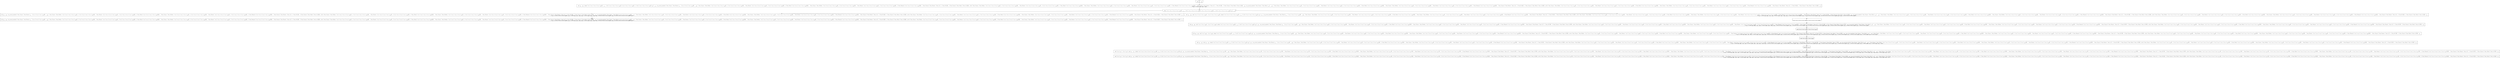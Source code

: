 digraph {
    graph [rankdir=TB
          ,bgcolor=transparent];
    node [shape=box
         ,fillcolor=white
         ,style=filled];
    0 [label=<O <BR/> neq(v<SUB>185</SUB>, v<SUB>185</SUB>)>];
    1 [label=<C <BR/> neq(v<SUB>200</SUB>, v<SUB>200</SUB>), mkng(C Var [C Succ [C Succ [C Succ [v<SUB>200</SUB>]]]], v<SUB>112</SUB>, C Sub [C Succ [C Succ [C Succ [v<SUB>200</SUB>]]] C Succ [C Succ [C Succ [v<SUB>200</SUB>]]]] : [C Sub [C Succ [C Succ [C Succ [v<SUB>200</SUB>]]] v<SUB>81</SUB>]], v<SUB>114</SUB>), non_ground_member(C Term [Clause C Term [Parent v<SUB>81</SUB> : [C Succ [C Succ [C Succ [v<SUB>200</SUB>]]]]] : v<SUB>128</SUB>], C Term [Clause C Term [Father C Var [C Succ [C Succ [C Succ [v<SUB>200</SUB>]]]] : [C Var [C Succ [C Succ [C Succ [v<SUB>200</SUB>]]]]]] : C Term [Parent C Var [C Succ [C Succ [C Succ [v<SUB>200</SUB>]]]] : [C Var [C Succ [C Succ [C Succ [v<SUB>200</SUB>]]]]]] : [C Term [Male [C Var [C Succ [C Succ [C Succ [v<SUB>200</SUB>]]]]]]]] : C Term [Clause C Term [Mother C Var [C Succ [C Succ [C Succ [v<SUB>200</SUB>]]]] : [C Var [C Succ [C Succ [C Succ [v<SUB>200</SUB>]]]]]] : C Term [Parent C Var [C Succ [C Succ [C Succ [v<SUB>200</SUB>]]]] : [C Var [C Succ [C Succ [C Succ [v<SUB>200</SUB>]]]]]] : [C Term [Female [C Var [C Succ [C Succ [C Succ [v<SUB>200</SUB>]]]]]]]] : C Term [Clause [C Term [Parent C Term [A []] : [C Term [B []]]]]] : [C Term [Clause [C Term [Male [C Term [A []]]]]]]), solve(C Term [Clause C Term [Father C Var [C Succ [C Succ [C Succ [v<SUB>200</SUB>]]]] : [C Var [C Succ [C Succ [C Succ [v<SUB>200</SUB>]]]]]] : C Term [Parent C Var [C Succ [C Succ [C Succ [v<SUB>200</SUB>]]]] : [C Var [C Succ [C Succ [C Succ [v<SUB>200</SUB>]]]]]] : [C Term [Male [C Var [C Succ [C Succ [C Succ [v<SUB>200</SUB>]]]]]]]] : C Term [Clause C Term [Mother C Var [C Succ [C Succ [C Succ [v<SUB>200</SUB>]]]] : [C Var [C Succ [C Succ [C Succ [v<SUB>200</SUB>]]]]]] : C Term [Parent C Var [C Succ [C Succ [C Succ [v<SUB>200</SUB>]]]] : [C Var [C Succ [C Succ [C Succ [v<SUB>200</SUB>]]]]]] : [C Term [Female [C Var [C Succ [C Succ [C Succ [v<SUB>200</SUB>]]]]]]]] : C Term [Clause [C Term [Parent C Term [A []] : [C Term [B []]]]]] : [C Term [Clause [C Term [Male [C Term [A []]]]]]], v<SUB>128</SUB>), non_ground_member(C Term [Clause C Term [Male [v<SUB>112</SUB>]] : v<SUB>133</SUB>], C Term [Clause C Term [Father C Var [C Succ [C Succ [C Succ [v<SUB>200</SUB>]]]] : [C Var [C Succ [C Succ [C Succ [v<SUB>200</SUB>]]]]]] : C Term [Parent C Var [C Succ [C Succ [C Succ [v<SUB>200</SUB>]]]] : [C Var [C Succ [C Succ [C Succ [v<SUB>200</SUB>]]]]]] : [C Term [Male [C Var [C Succ [C Succ [C Succ [v<SUB>200</SUB>]]]]]]]] : C Term [Clause C Term [Mother C Var [C Succ [C Succ [C Succ [v<SUB>200</SUB>]]]] : [C Var [C Succ [C Succ [C Succ [v<SUB>200</SUB>]]]]]] : C Term [Parent C Var [C Succ [C Succ [C Succ [v<SUB>200</SUB>]]]] : [C Var [C Succ [C Succ [C Succ [v<SUB>200</SUB>]]]]]] : [C Term [Female [C Var [C Succ [C Succ [C Succ [v<SUB>200</SUB>]]]]]]]] : C Term [Clause [C Term [Parent C Term [A []] : [C Term [B []]]]]] : [C Term [Clause [C Term [Male [C Term [A []]]]]]]), solve(C Term [Clause C Term [Father C Var [C Succ [C Succ [C Succ [v<SUB>200</SUB>]]]] : [C Var [C Succ [C Succ [C Succ [v<SUB>200</SUB>]]]]]] : C Term [Parent C Var [C Succ [C Succ [C Succ [v<SUB>200</SUB>]]]] : [C Var [C Succ [C Succ [C Succ [v<SUB>200</SUB>]]]]]] : [C Term [Male [C Var [C Succ [C Succ [C Succ [v<SUB>200</SUB>]]]]]]]] : C Term [Clause C Term [Mother C Var [C Succ [C Succ [C Succ [v<SUB>200</SUB>]]]] : [C Var [C Succ [C Succ [C Succ [v<SUB>200</SUB>]]]]]] : C Term [Parent C Var [C Succ [C Succ [C Succ [v<SUB>200</SUB>]]]] : [C Var [C Succ [C Succ [C Succ [v<SUB>200</SUB>]]]]]] : [C Term [Female [C Var [C Succ [C Succ [C Succ [v<SUB>200</SUB>]]]]]]]] : C Term [Clause [C Term [Parent C Term [A []] : [C Term [B []]]]]] : [C Term [Clause [C Term [Male [C Term [A []]]]]]], v<SUB>133</SUB>) <BR/>  [ v<SUB>185</SUB> &rarr; C Succ [v<SUB>199</SUB>], v<SUB>199</SUB> &rarr; v<SUB>200</SUB> ] >];
    2 [label=<O <BR/> mkng(C Var [C Succ [C Succ [C Succ [v<SUB>200</SUB>]]]], v<SUB>112</SUB>, C Sub [C Succ [C Succ [C Succ [v<SUB>200</SUB>]]] C Succ [C Succ [C Succ [v<SUB>200</SUB>]]]] : [C Sub [C Succ [C Succ [C Succ [v<SUB>200</SUB>]]] v<SUB>81</SUB>]], v<SUB>114</SUB>)>];
    3 [label=<C <BR/> neq(v<SUB>200</SUB>, v<SUB>200</SUB>), non_ground_member(C Term [Clause C Term [Parent v<SUB>81</SUB> : [C Succ [C Succ [C Succ [v<SUB>200</SUB>]]]]] : v<SUB>128</SUB>], C Term [Clause C Term [Father C Var [C Succ [C Succ [C Succ [v<SUB>200</SUB>]]]] : [C Var [C Succ [C Succ [C Succ [v<SUB>200</SUB>]]]]]] : C Term [Parent C Var [C Succ [C Succ [C Succ [v<SUB>200</SUB>]]]] : [C Var [C Succ [C Succ [C Succ [v<SUB>200</SUB>]]]]]] : [C Term [Male [C Var [C Succ [C Succ [C Succ [v<SUB>200</SUB>]]]]]]]] : C Term [Clause C Term [Mother C Var [C Succ [C Succ [C Succ [v<SUB>200</SUB>]]]] : [C Var [C Succ [C Succ [C Succ [v<SUB>200</SUB>]]]]]] : C Term [Parent C Var [C Succ [C Succ [C Succ [v<SUB>200</SUB>]]]] : [C Var [C Succ [C Succ [C Succ [v<SUB>200</SUB>]]]]]] : [C Term [Female [C Var [C Succ [C Succ [C Succ [v<SUB>200</SUB>]]]]]]]] : C Term [Clause [C Term [Parent C Term [A []] : [C Term [B []]]]]] : [C Term [Clause [C Term [Male [C Term [A []]]]]]]), solve(C Term [Clause C Term [Father C Var [C Succ [C Succ [C Succ [v<SUB>200</SUB>]]]] : [C Var [C Succ [C Succ [C Succ [v<SUB>200</SUB>]]]]]] : C Term [Parent C Var [C Succ [C Succ [C Succ [v<SUB>200</SUB>]]]] : [C Var [C Succ [C Succ [C Succ [v<SUB>200</SUB>]]]]]] : [C Term [Male [C Var [C Succ [C Succ [C Succ [v<SUB>200</SUB>]]]]]]]] : C Term [Clause C Term [Mother C Var [C Succ [C Succ [C Succ [v<SUB>200</SUB>]]]] : [C Var [C Succ [C Succ [C Succ [v<SUB>200</SUB>]]]]]] : C Term [Parent C Var [C Succ [C Succ [C Succ [v<SUB>200</SUB>]]]] : [C Var [C Succ [C Succ [C Succ [v<SUB>200</SUB>]]]]]] : [C Term [Female [C Var [C Succ [C Succ [C Succ [v<SUB>200</SUB>]]]]]]]] : C Term [Clause [C Term [Parent C Term [A []] : [C Term [B []]]]]] : [C Term [Clause [C Term [Male [C Term [A []]]]]]], v<SUB>128</SUB>), non_ground_member(C Term [Clause C Term [Male [C Succ [C Succ [C Succ [v<SUB>200</SUB>]]]]] : v<SUB>133</SUB>], C Term [Clause C Term [Father C Var [C Succ [C Succ [C Succ [v<SUB>200</SUB>]]]] : [C Var [C Succ [C Succ [C Succ [v<SUB>200</SUB>]]]]]] : C Term [Parent C Var [C Succ [C Succ [C Succ [v<SUB>200</SUB>]]]] : [C Var [C Succ [C Succ [C Succ [v<SUB>200</SUB>]]]]]] : [C Term [Male [C Var [C Succ [C Succ [C Succ [v<SUB>200</SUB>]]]]]]]] : C Term [Clause C Term [Mother C Var [C Succ [C Succ [C Succ [v<SUB>200</SUB>]]]] : [C Var [C Succ [C Succ [C Succ [v<SUB>200</SUB>]]]]]] : C Term [Parent C Var [C Succ [C Succ [C Succ [v<SUB>200</SUB>]]]] : [C Var [C Succ [C Succ [C Succ [v<SUB>200</SUB>]]]]]] : [C Term [Female [C Var [C Succ [C Succ [C Succ [v<SUB>200</SUB>]]]]]]]] : C Term [Clause [C Term [Parent C Term [A []] : [C Term [B []]]]]] : [C Term [Clause [C Term [Male [C Term [A []]]]]]]), solve(C Term [Clause C Term [Father C Var [C Succ [C Succ [C Succ [v<SUB>200</SUB>]]]] : [C Var [C Succ [C Succ [C Succ [v<SUB>200</SUB>]]]]]] : C Term [Parent C Var [C Succ [C Succ [C Succ [v<SUB>200</SUB>]]]] : [C Var [C Succ [C Succ [C Succ [v<SUB>200</SUB>]]]]]] : [C Term [Male [C Var [C Succ [C Succ [C Succ [v<SUB>200</SUB>]]]]]]]] : C Term [Clause C Term [Mother C Var [C Succ [C Succ [C Succ [v<SUB>200</SUB>]]]] : [C Var [C Succ [C Succ [C Succ [v<SUB>200</SUB>]]]]]] : C Term [Parent C Var [C Succ [C Succ [C Succ [v<SUB>200</SUB>]]]] : [C Var [C Succ [C Succ [C Succ [v<SUB>200</SUB>]]]]]] : [C Term [Female [C Var [C Succ [C Succ [C Succ [v<SUB>200</SUB>]]]]]]]] : C Term [Clause [C Term [Parent C Term [A []] : [C Term [B []]]]]] : [C Term [Clause [C Term [Male [C Term [A []]]]]]], v<SUB>133</SUB>) <BR/>  [ v<SUB>112</SUB> &rarr; C Succ [C Succ [C Succ [v<SUB>200</SUB>]]], v<SUB>114</SUB> &rarr; C Sub [v<SUB>202</SUB> v<SUB>112</SUB>] : v<SUB>203</SUB>, v<SUB>185</SUB> &rarr; C Succ [v<SUB>199</SUB>], v<SUB>199</SUB> &rarr; v<SUB>200</SUB>, v<SUB>202</SUB> &rarr; C Succ [C Succ [C Succ [v<SUB>200</SUB>]]], v<SUB>203</SUB> &rarr; [C Sub [C Succ [C Succ [C Succ [v<SUB>200</SUB>]]] v<SUB>81</SUB>]] ] >];
    4 [label=<C <BR/> neq(v<SUB>200</SUB>, v<SUB>200</SUB>), neq(C Succ [C Succ [C Succ [v<SUB>200</SUB>]]], C Succ [C Succ [C Succ [v<SUB>200</SUB>]]]), mkng(C Var [C Succ [C Succ [C Succ [v<SUB>200</SUB>]]]], v<SUB>112</SUB>, [C Sub [C Succ [C Succ [C Succ [v<SUB>200</SUB>]]] v<SUB>81</SUB>]], v<SUB>207</SUB>), non_ground_member(C Term [Clause C Term [Parent v<SUB>81</SUB> : [C Succ [C Succ [C Succ [v<SUB>200</SUB>]]]]] : v<SUB>128</SUB>], C Term [Clause C Term [Father C Var [C Succ [C Succ [C Succ [v<SUB>200</SUB>]]]] : [C Var [C Succ [C Succ [C Succ [v<SUB>200</SUB>]]]]]] : C Term [Parent C Var [C Succ [C Succ [C Succ [v<SUB>200</SUB>]]]] : [C Var [C Succ [C Succ [C Succ [v<SUB>200</SUB>]]]]]] : [C Term [Male [C Var [C Succ [C Succ [C Succ [v<SUB>200</SUB>]]]]]]]] : C Term [Clause C Term [Mother C Var [C Succ [C Succ [C Succ [v<SUB>200</SUB>]]]] : [C Var [C Succ [C Succ [C Succ [v<SUB>200</SUB>]]]]]] : C Term [Parent C Var [C Succ [C Succ [C Succ [v<SUB>200</SUB>]]]] : [C Var [C Succ [C Succ [C Succ [v<SUB>200</SUB>]]]]]] : [C Term [Female [C Var [C Succ [C Succ [C Succ [v<SUB>200</SUB>]]]]]]]] : C Term [Clause [C Term [Parent C Term [A []] : [C Term [B []]]]]] : [C Term [Clause [C Term [Male [C Term [A []]]]]]]), solve(C Term [Clause C Term [Father C Var [C Succ [C Succ [C Succ [v<SUB>200</SUB>]]]] : [C Var [C Succ [C Succ [C Succ [v<SUB>200</SUB>]]]]]] : C Term [Parent C Var [C Succ [C Succ [C Succ [v<SUB>200</SUB>]]]] : [C Var [C Succ [C Succ [C Succ [v<SUB>200</SUB>]]]]]] : [C Term [Male [C Var [C Succ [C Succ [C Succ [v<SUB>200</SUB>]]]]]]]] : C Term [Clause C Term [Mother C Var [C Succ [C Succ [C Succ [v<SUB>200</SUB>]]]] : [C Var [C Succ [C Succ [C Succ [v<SUB>200</SUB>]]]]]] : C Term [Parent C Var [C Succ [C Succ [C Succ [v<SUB>200</SUB>]]]] : [C Var [C Succ [C Succ [C Succ [v<SUB>200</SUB>]]]]]] : [C Term [Female [C Var [C Succ [C Succ [C Succ [v<SUB>200</SUB>]]]]]]]] : C Term [Clause [C Term [Parent C Term [A []] : [C Term [B []]]]]] : [C Term [Clause [C Term [Male [C Term [A []]]]]]], v<SUB>128</SUB>), non_ground_member(C Term [Clause C Term [Male [v<SUB>112</SUB>]] : v<SUB>133</SUB>], C Term [Clause C Term [Father C Var [C Succ [C Succ [C Succ [v<SUB>200</SUB>]]]] : [C Var [C Succ [C Succ [C Succ [v<SUB>200</SUB>]]]]]] : C Term [Parent C Var [C Succ [C Succ [C Succ [v<SUB>200</SUB>]]]] : [C Var [C Succ [C Succ [C Succ [v<SUB>200</SUB>]]]]]] : [C Term [Male [C Var [C Succ [C Succ [C Succ [v<SUB>200</SUB>]]]]]]]] : C Term [Clause C Term [Mother C Var [C Succ [C Succ [C Succ [v<SUB>200</SUB>]]]] : [C Var [C Succ [C Succ [C Succ [v<SUB>200</SUB>]]]]]] : C Term [Parent C Var [C Succ [C Succ [C Succ [v<SUB>200</SUB>]]]] : [C Var [C Succ [C Succ [C Succ [v<SUB>200</SUB>]]]]]] : [C Term [Female [C Var [C Succ [C Succ [C Succ [v<SUB>200</SUB>]]]]]]]] : C Term [Clause [C Term [Parent C Term [A []] : [C Term [B []]]]]] : [C Term [Clause [C Term [Male [C Term [A []]]]]]]), solve(C Term [Clause C Term [Father C Var [C Succ [C Succ [C Succ [v<SUB>200</SUB>]]]] : [C Var [C Succ [C Succ [C Succ [v<SUB>200</SUB>]]]]]] : C Term [Parent C Var [C Succ [C Succ [C Succ [v<SUB>200</SUB>]]]] : [C Var [C Succ [C Succ [C Succ [v<SUB>200</SUB>]]]]]] : [C Term [Male [C Var [C Succ [C Succ [C Succ [v<SUB>200</SUB>]]]]]]]] : C Term [Clause C Term [Mother C Var [C Succ [C Succ [C Succ [v<SUB>200</SUB>]]]] : [C Var [C Succ [C Succ [C Succ [v<SUB>200</SUB>]]]]]] : C Term [Parent C Var [C Succ [C Succ [C Succ [v<SUB>200</SUB>]]]] : [C Var [C Succ [C Succ [C Succ [v<SUB>200</SUB>]]]]]] : [C Term [Female [C Var [C Succ [C Succ [C Succ [v<SUB>200</SUB>]]]]]]]] : C Term [Clause [C Term [Parent C Term [A []] : [C Term [B []]]]]] : [C Term [Clause [C Term [Male [C Term [A []]]]]]], v<SUB>133</SUB>) <BR/>  [ v<SUB>114</SUB> &rarr; C Sub [v<SUB>205</SUB> v<SUB>208</SUB>] : v<SUB>207</SUB>, v<SUB>185</SUB> &rarr; C Succ [v<SUB>199</SUB>], v<SUB>199</SUB> &rarr; v<SUB>200</SUB>, v<SUB>204</SUB> &rarr; C Succ [C Succ [C Succ [v<SUB>200</SUB>]]], v<SUB>205</SUB> &rarr; C Succ [C Succ [C Succ [v<SUB>200</SUB>]]], v<SUB>206</SUB> &rarr; [C Sub [C Succ [C Succ [C Succ [v<SUB>200</SUB>]]] v<SUB>81</SUB>]], v<SUB>208</SUB> &rarr; C Succ [C Succ [C Succ [v<SUB>200</SUB>]]] ] >];
    5 [label=<Leaf <BR/> neq(v<SUB>200</SUB>, v<SUB>200</SUB>), non_ground_member(C Term [Clause C Term [Parent v<SUB>81</SUB> : [C Succ [C Succ [C Succ [v<SUB>200</SUB>]]]]] : v<SUB>128</SUB>], C Term [Clause C Term [Father C Var [C Succ [C Succ [C Succ [v<SUB>200</SUB>]]]] : [C Var [C Succ [C Succ [C Succ [v<SUB>200</SUB>]]]]]] : C Term [Parent C Var [C Succ [C Succ [C Succ [v<SUB>200</SUB>]]]] : [C Var [C Succ [C Succ [C Succ [v<SUB>200</SUB>]]]]]] : [C Term [Male [C Var [C Succ [C Succ [C Succ [v<SUB>200</SUB>]]]]]]]] : C Term [Clause C Term [Mother C Var [C Succ [C Succ [C Succ [v<SUB>200</SUB>]]]] : [C Var [C Succ [C Succ [C Succ [v<SUB>200</SUB>]]]]]] : C Term [Parent C Var [C Succ [C Succ [C Succ [v<SUB>200</SUB>]]]] : [C Var [C Succ [C Succ [C Succ [v<SUB>200</SUB>]]]]]] : [C Term [Female [C Var [C Succ [C Succ [C Succ [v<SUB>200</SUB>]]]]]]]] : C Term [Clause [C Term [Parent C Term [A []] : [C Term [B []]]]]] : [C Term [Clause [C Term [Male [C Term [A []]]]]]]), solve(C Term [Clause C Term [Father C Var [C Succ [C Succ [C Succ [v<SUB>200</SUB>]]]] : [C Var [C Succ [C Succ [C Succ [v<SUB>200</SUB>]]]]]] : C Term [Parent C Var [C Succ [C Succ [C Succ [v<SUB>200</SUB>]]]] : [C Var [C Succ [C Succ [C Succ [v<SUB>200</SUB>]]]]]] : [C Term [Male [C Var [C Succ [C Succ [C Succ [v<SUB>200</SUB>]]]]]]]] : C Term [Clause C Term [Mother C Var [C Succ [C Succ [C Succ [v<SUB>200</SUB>]]]] : [C Var [C Succ [C Succ [C Succ [v<SUB>200</SUB>]]]]]] : C Term [Parent C Var [C Succ [C Succ [C Succ [v<SUB>200</SUB>]]]] : [C Var [C Succ [C Succ [C Succ [v<SUB>200</SUB>]]]]]] : [C Term [Female [C Var [C Succ [C Succ [C Succ [v<SUB>200</SUB>]]]]]]]] : C Term [Clause [C Term [Parent C Term [A []] : [C Term [B []]]]]] : [C Term [Clause [C Term [Male [C Term [A []]]]]]], v<SUB>128</SUB>), non_ground_member(C Term [Clause C Term [Male [C Succ [C Succ [C Succ [v<SUB>200</SUB>]]]]] : v<SUB>133</SUB>], C Term [Clause C Term [Father C Var [C Succ [C Succ [C Succ [v<SUB>200</SUB>]]]] : [C Var [C Succ [C Succ [C Succ [v<SUB>200</SUB>]]]]]] : C Term [Parent C Var [C Succ [C Succ [C Succ [v<SUB>200</SUB>]]]] : [C Var [C Succ [C Succ [C Succ [v<SUB>200</SUB>]]]]]] : [C Term [Male [C Var [C Succ [C Succ [C Succ [v<SUB>200</SUB>]]]]]]]] : C Term [Clause C Term [Mother C Var [C Succ [C Succ [C Succ [v<SUB>200</SUB>]]]] : [C Var [C Succ [C Succ [C Succ [v<SUB>200</SUB>]]]]]] : C Term [Parent C Var [C Succ [C Succ [C Succ [v<SUB>200</SUB>]]]] : [C Var [C Succ [C Succ [C Succ [v<SUB>200</SUB>]]]]]] : [C Term [Female [C Var [C Succ [C Succ [C Succ [v<SUB>200</SUB>]]]]]]]] : C Term [Clause [C Term [Parent C Term [A []] : [C Term [B []]]]]] : [C Term [Clause [C Term [Male [C Term [A []]]]]]]), solve(C Term [Clause C Term [Father C Var [C Succ [C Succ [C Succ [v<SUB>200</SUB>]]]] : [C Var [C Succ [C Succ [C Succ [v<SUB>200</SUB>]]]]]] : C Term [Parent C Var [C Succ [C Succ [C Succ [v<SUB>200</SUB>]]]] : [C Var [C Succ [C Succ [C Succ [v<SUB>200</SUB>]]]]]] : [C Term [Male [C Var [C Succ [C Succ [C Succ [v<SUB>200</SUB>]]]]]]]] : C Term [Clause C Term [Mother C Var [C Succ [C Succ [C Succ [v<SUB>200</SUB>]]]] : [C Var [C Succ [C Succ [C Succ [v<SUB>200</SUB>]]]]]] : C Term [Parent C Var [C Succ [C Succ [C Succ [v<SUB>200</SUB>]]]] : [C Var [C Succ [C Succ [C Succ [v<SUB>200</SUB>]]]]]] : [C Term [Female [C Var [C Succ [C Succ [C Succ [v<SUB>200</SUB>]]]]]]]] : C Term [Clause [C Term [Parent C Term [A []] : [C Term [B []]]]]] : [C Term [Clause [C Term [Male [C Term [A []]]]]]], v<SUB>133</SUB>) <BR/>  [ v<SUB>112</SUB> &rarr; C Succ [C Succ [C Succ [v<SUB>200</SUB>]]], v<SUB>114</SUB> &rarr; C Sub [v<SUB>202</SUB> v<SUB>112</SUB>] : v<SUB>203</SUB>, v<SUB>185</SUB> &rarr; C Succ [v<SUB>199</SUB>], v<SUB>199</SUB> &rarr; v<SUB>200</SUB>, v<SUB>202</SUB> &rarr; C Succ [C Succ [C Succ [v<SUB>200</SUB>]]], v<SUB>203</SUB> &rarr; [C Sub [C Succ [C Succ [C Succ [v<SUB>200</SUB>]]] v<SUB>81</SUB>]] ] >];
    6 [label=<O <BR/> neq(C Succ [C Succ [C Succ [v<SUB>200</SUB>]]], C Succ [C Succ [C Succ [v<SUB>200</SUB>]]])>];
    7 [label=<C <BR/> neq(v<SUB>200</SUB>, v<SUB>200</SUB>), neq(C Succ [C Succ [v<SUB>200</SUB>]], C Succ [C Succ [v<SUB>200</SUB>]]), mkng(C Var [C Succ [C Succ [C Succ [v<SUB>200</SUB>]]]], v<SUB>112</SUB>, [C Sub [C Succ [C Succ [C Succ [v<SUB>200</SUB>]]] v<SUB>81</SUB>]], v<SUB>207</SUB>), non_ground_member(C Term [Clause C Term [Parent v<SUB>81</SUB> : [C Succ [C Succ [C Succ [v<SUB>200</SUB>]]]]] : v<SUB>128</SUB>], C Term [Clause C Term [Father C Var [C Succ [C Succ [C Succ [v<SUB>200</SUB>]]]] : [C Var [C Succ [C Succ [C Succ [v<SUB>200</SUB>]]]]]] : C Term [Parent C Var [C Succ [C Succ [C Succ [v<SUB>200</SUB>]]]] : [C Var [C Succ [C Succ [C Succ [v<SUB>200</SUB>]]]]]] : [C Term [Male [C Var [C Succ [C Succ [C Succ [v<SUB>200</SUB>]]]]]]]] : C Term [Clause C Term [Mother C Var [C Succ [C Succ [C Succ [v<SUB>200</SUB>]]]] : [C Var [C Succ [C Succ [C Succ [v<SUB>200</SUB>]]]]]] : C Term [Parent C Var [C Succ [C Succ [C Succ [v<SUB>200</SUB>]]]] : [C Var [C Succ [C Succ [C Succ [v<SUB>200</SUB>]]]]]] : [C Term [Female [C Var [C Succ [C Succ [C Succ [v<SUB>200</SUB>]]]]]]]] : C Term [Clause [C Term [Parent C Term [A []] : [C Term [B []]]]]] : [C Term [Clause [C Term [Male [C Term [A []]]]]]]), solve(C Term [Clause C Term [Father C Var [C Succ [C Succ [C Succ [v<SUB>200</SUB>]]]] : [C Var [C Succ [C Succ [C Succ [v<SUB>200</SUB>]]]]]] : C Term [Parent C Var [C Succ [C Succ [C Succ [v<SUB>200</SUB>]]]] : [C Var [C Succ [C Succ [C Succ [v<SUB>200</SUB>]]]]]] : [C Term [Male [C Var [C Succ [C Succ [C Succ [v<SUB>200</SUB>]]]]]]]] : C Term [Clause C Term [Mother C Var [C Succ [C Succ [C Succ [v<SUB>200</SUB>]]]] : [C Var [C Succ [C Succ [C Succ [v<SUB>200</SUB>]]]]]] : C Term [Parent C Var [C Succ [C Succ [C Succ [v<SUB>200</SUB>]]]] : [C Var [C Succ [C Succ [C Succ [v<SUB>200</SUB>]]]]]] : [C Term [Female [C Var [C Succ [C Succ [C Succ [v<SUB>200</SUB>]]]]]]]] : C Term [Clause [C Term [Parent C Term [A []] : [C Term [B []]]]]] : [C Term [Clause [C Term [Male [C Term [A []]]]]]], v<SUB>128</SUB>), non_ground_member(C Term [Clause C Term [Male [v<SUB>112</SUB>]] : v<SUB>133</SUB>], C Term [Clause C Term [Father C Var [C Succ [C Succ [C Succ [v<SUB>200</SUB>]]]] : [C Var [C Succ [C Succ [C Succ [v<SUB>200</SUB>]]]]]] : C Term [Parent C Var [C Succ [C Succ [C Succ [v<SUB>200</SUB>]]]] : [C Var [C Succ [C Succ [C Succ [v<SUB>200</SUB>]]]]]] : [C Term [Male [C Var [C Succ [C Succ [C Succ [v<SUB>200</SUB>]]]]]]]] : C Term [Clause C Term [Mother C Var [C Succ [C Succ [C Succ [v<SUB>200</SUB>]]]] : [C Var [C Succ [C Succ [C Succ [v<SUB>200</SUB>]]]]]] : C Term [Parent C Var [C Succ [C Succ [C Succ [v<SUB>200</SUB>]]]] : [C Var [C Succ [C Succ [C Succ [v<SUB>200</SUB>]]]]]] : [C Term [Female [C Var [C Succ [C Succ [C Succ [v<SUB>200</SUB>]]]]]]]] : C Term [Clause [C Term [Parent C Term [A []] : [C Term [B []]]]]] : [C Term [Clause [C Term [Male [C Term [A []]]]]]]), solve(C Term [Clause C Term [Father C Var [C Succ [C Succ [C Succ [v<SUB>200</SUB>]]]] : [C Var [C Succ [C Succ [C Succ [v<SUB>200</SUB>]]]]]] : C Term [Parent C Var [C Succ [C Succ [C Succ [v<SUB>200</SUB>]]]] : [C Var [C Succ [C Succ [C Succ [v<SUB>200</SUB>]]]]]] : [C Term [Male [C Var [C Succ [C Succ [C Succ [v<SUB>200</SUB>]]]]]]]] : C Term [Clause C Term [Mother C Var [C Succ [C Succ [C Succ [v<SUB>200</SUB>]]]] : [C Var [C Succ [C Succ [C Succ [v<SUB>200</SUB>]]]]]] : C Term [Parent C Var [C Succ [C Succ [C Succ [v<SUB>200</SUB>]]]] : [C Var [C Succ [C Succ [C Succ [v<SUB>200</SUB>]]]]]] : [C Term [Female [C Var [C Succ [C Succ [C Succ [v<SUB>200</SUB>]]]]]]]] : C Term [Clause [C Term [Parent C Term [A []] : [C Term [B []]]]]] : [C Term [Clause [C Term [Male [C Term [A []]]]]]], v<SUB>133</SUB>) <BR/>  [ v<SUB>114</SUB> &rarr; C Sub [v<SUB>205</SUB> v<SUB>208</SUB>] : v<SUB>207</SUB>, v<SUB>185</SUB> &rarr; C Succ [v<SUB>199</SUB>], v<SUB>199</SUB> &rarr; v<SUB>200</SUB>, v<SUB>204</SUB> &rarr; C Succ [C Succ [C Succ [v<SUB>200</SUB>]]], v<SUB>205</SUB> &rarr; C Succ [C Succ [C Succ [v<SUB>200</SUB>]]], v<SUB>206</SUB> &rarr; [C Sub [C Succ [C Succ [C Succ [v<SUB>200</SUB>]]] v<SUB>81</SUB>]], v<SUB>208</SUB> &rarr; C Succ [C Succ [C Succ [v<SUB>200</SUB>]]], v<SUB>214</SUB> &rarr; C Succ [C Succ [v<SUB>200</SUB>]], v<SUB>215</SUB> &rarr; C Succ [C Succ [v<SUB>200</SUB>]] ] >];
    8 [label=<O <BR/> neq(C Succ [C Succ [v<SUB>200</SUB>]], C Succ [C Succ [v<SUB>200</SUB>]])>];
    9 [label=<C <BR/> neq(v<SUB>200</SUB>, v<SUB>200</SUB>), neq(C Succ [v<SUB>200</SUB>], C Succ [v<SUB>200</SUB>]), mkng(C Var [C Succ [C Succ [C Succ [v<SUB>200</SUB>]]]], v<SUB>112</SUB>, [C Sub [C Succ [C Succ [C Succ [v<SUB>200</SUB>]]] v<SUB>81</SUB>]], v<SUB>207</SUB>), non_ground_member(C Term [Clause C Term [Parent v<SUB>81</SUB> : [C Succ [C Succ [C Succ [v<SUB>200</SUB>]]]]] : v<SUB>128</SUB>], C Term [Clause C Term [Father C Var [C Succ [C Succ [C Succ [v<SUB>200</SUB>]]]] : [C Var [C Succ [C Succ [C Succ [v<SUB>200</SUB>]]]]]] : C Term [Parent C Var [C Succ [C Succ [C Succ [v<SUB>200</SUB>]]]] : [C Var [C Succ [C Succ [C Succ [v<SUB>200</SUB>]]]]]] : [C Term [Male [C Var [C Succ [C Succ [C Succ [v<SUB>200</SUB>]]]]]]]] : C Term [Clause C Term [Mother C Var [C Succ [C Succ [C Succ [v<SUB>200</SUB>]]]] : [C Var [C Succ [C Succ [C Succ [v<SUB>200</SUB>]]]]]] : C Term [Parent C Var [C Succ [C Succ [C Succ [v<SUB>200</SUB>]]]] : [C Var [C Succ [C Succ [C Succ [v<SUB>200</SUB>]]]]]] : [C Term [Female [C Var [C Succ [C Succ [C Succ [v<SUB>200</SUB>]]]]]]]] : C Term [Clause [C Term [Parent C Term [A []] : [C Term [B []]]]]] : [C Term [Clause [C Term [Male [C Term [A []]]]]]]), solve(C Term [Clause C Term [Father C Var [C Succ [C Succ [C Succ [v<SUB>200</SUB>]]]] : [C Var [C Succ [C Succ [C Succ [v<SUB>200</SUB>]]]]]] : C Term [Parent C Var [C Succ [C Succ [C Succ [v<SUB>200</SUB>]]]] : [C Var [C Succ [C Succ [C Succ [v<SUB>200</SUB>]]]]]] : [C Term [Male [C Var [C Succ [C Succ [C Succ [v<SUB>200</SUB>]]]]]]]] : C Term [Clause C Term [Mother C Var [C Succ [C Succ [C Succ [v<SUB>200</SUB>]]]] : [C Var [C Succ [C Succ [C Succ [v<SUB>200</SUB>]]]]]] : C Term [Parent C Var [C Succ [C Succ [C Succ [v<SUB>200</SUB>]]]] : [C Var [C Succ [C Succ [C Succ [v<SUB>200</SUB>]]]]]] : [C Term [Female [C Var [C Succ [C Succ [C Succ [v<SUB>200</SUB>]]]]]]]] : C Term [Clause [C Term [Parent C Term [A []] : [C Term [B []]]]]] : [C Term [Clause [C Term [Male [C Term [A []]]]]]], v<SUB>128</SUB>), non_ground_member(C Term [Clause C Term [Male [v<SUB>112</SUB>]] : v<SUB>133</SUB>], C Term [Clause C Term [Father C Var [C Succ [C Succ [C Succ [v<SUB>200</SUB>]]]] : [C Var [C Succ [C Succ [C Succ [v<SUB>200</SUB>]]]]]] : C Term [Parent C Var [C Succ [C Succ [C Succ [v<SUB>200</SUB>]]]] : [C Var [C Succ [C Succ [C Succ [v<SUB>200</SUB>]]]]]] : [C Term [Male [C Var [C Succ [C Succ [C Succ [v<SUB>200</SUB>]]]]]]]] : C Term [Clause C Term [Mother C Var [C Succ [C Succ [C Succ [v<SUB>200</SUB>]]]] : [C Var [C Succ [C Succ [C Succ [v<SUB>200</SUB>]]]]]] : C Term [Parent C Var [C Succ [C Succ [C Succ [v<SUB>200</SUB>]]]] : [C Var [C Succ [C Succ [C Succ [v<SUB>200</SUB>]]]]]] : [C Term [Female [C Var [C Succ [C Succ [C Succ [v<SUB>200</SUB>]]]]]]]] : C Term [Clause [C Term [Parent C Term [A []] : [C Term [B []]]]]] : [C Term [Clause [C Term [Male [C Term [A []]]]]]]), solve(C Term [Clause C Term [Father C Var [C Succ [C Succ [C Succ [v<SUB>200</SUB>]]]] : [C Var [C Succ [C Succ [C Succ [v<SUB>200</SUB>]]]]]] : C Term [Parent C Var [C Succ [C Succ [C Succ [v<SUB>200</SUB>]]]] : [C Var [C Succ [C Succ [C Succ [v<SUB>200</SUB>]]]]]] : [C Term [Male [C Var [C Succ [C Succ [C Succ [v<SUB>200</SUB>]]]]]]]] : C Term [Clause C Term [Mother C Var [C Succ [C Succ [C Succ [v<SUB>200</SUB>]]]] : [C Var [C Succ [C Succ [C Succ [v<SUB>200</SUB>]]]]]] : C Term [Parent C Var [C Succ [C Succ [C Succ [v<SUB>200</SUB>]]]] : [C Var [C Succ [C Succ [C Succ [v<SUB>200</SUB>]]]]]] : [C Term [Female [C Var [C Succ [C Succ [C Succ [v<SUB>200</SUB>]]]]]]]] : C Term [Clause [C Term [Parent C Term [A []] : [C Term [B []]]]]] : [C Term [Clause [C Term [Male [C Term [A []]]]]]], v<SUB>133</SUB>) <BR/>  [ v<SUB>114</SUB> &rarr; C Sub [v<SUB>205</SUB> v<SUB>208</SUB>] : v<SUB>207</SUB>, v<SUB>185</SUB> &rarr; C Succ [v<SUB>199</SUB>], v<SUB>199</SUB> &rarr; v<SUB>200</SUB>, v<SUB>204</SUB> &rarr; C Succ [C Succ [C Succ [v<SUB>200</SUB>]]], v<SUB>205</SUB> &rarr; C Succ [C Succ [C Succ [v<SUB>200</SUB>]]], v<SUB>206</SUB> &rarr; [C Sub [C Succ [C Succ [C Succ [v<SUB>200</SUB>]]] v<SUB>81</SUB>]], v<SUB>208</SUB> &rarr; C Succ [C Succ [C Succ [v<SUB>200</SUB>]]], v<SUB>214</SUB> &rarr; C Succ [C Succ [v<SUB>200</SUB>]], v<SUB>215</SUB> &rarr; C Succ [C Succ [v<SUB>200</SUB>]], v<SUB>218</SUB> &rarr; C Succ [v<SUB>200</SUB>], v<SUB>219</SUB> &rarr; C Succ [v<SUB>200</SUB>] ] >];
    10 [label=<O <BR/> neq(C Succ [v<SUB>200</SUB>], C Succ [v<SUB>200</SUB>])>];
    11 [label=<C <BR/> neq(v<SUB>223</SUB>, v<SUB>223</SUB>), neq(v<SUB>223</SUB>, v<SUB>223</SUB>), mkng(C Var [C Succ [C Succ [C Succ [v<SUB>223</SUB>]]]], v<SUB>112</SUB>, [C Sub [C Succ [C Succ [C Succ [v<SUB>223</SUB>]]] v<SUB>81</SUB>]], v<SUB>207</SUB>), non_ground_member(C Term [Clause C Term [Parent v<SUB>81</SUB> : [C Succ [C Succ [C Succ [v<SUB>223</SUB>]]]]] : v<SUB>128</SUB>], C Term [Clause C Term [Father C Var [C Succ [C Succ [C Succ [v<SUB>223</SUB>]]]] : [C Var [C Succ [C Succ [C Succ [v<SUB>223</SUB>]]]]]] : C Term [Parent C Var [C Succ [C Succ [C Succ [v<SUB>223</SUB>]]]] : [C Var [C Succ [C Succ [C Succ [v<SUB>223</SUB>]]]]]] : [C Term [Male [C Var [C Succ [C Succ [C Succ [v<SUB>223</SUB>]]]]]]]] : C Term [Clause C Term [Mother C Var [C Succ [C Succ [C Succ [v<SUB>223</SUB>]]]] : [C Var [C Succ [C Succ [C Succ [v<SUB>223</SUB>]]]]]] : C Term [Parent C Var [C Succ [C Succ [C Succ [v<SUB>223</SUB>]]]] : [C Var [C Succ [C Succ [C Succ [v<SUB>223</SUB>]]]]]] : [C Term [Female [C Var [C Succ [C Succ [C Succ [v<SUB>223</SUB>]]]]]]]] : C Term [Clause [C Term [Parent C Term [A []] : [C Term [B []]]]]] : [C Term [Clause [C Term [Male [C Term [A []]]]]]]), solve(C Term [Clause C Term [Father C Var [C Succ [C Succ [C Succ [v<SUB>223</SUB>]]]] : [C Var [C Succ [C Succ [C Succ [v<SUB>223</SUB>]]]]]] : C Term [Parent C Var [C Succ [C Succ [C Succ [v<SUB>223</SUB>]]]] : [C Var [C Succ [C Succ [C Succ [v<SUB>223</SUB>]]]]]] : [C Term [Male [C Var [C Succ [C Succ [C Succ [v<SUB>223</SUB>]]]]]]]] : C Term [Clause C Term [Mother C Var [C Succ [C Succ [C Succ [v<SUB>223</SUB>]]]] : [C Var [C Succ [C Succ [C Succ [v<SUB>223</SUB>]]]]]] : C Term [Parent C Var [C Succ [C Succ [C Succ [v<SUB>223</SUB>]]]] : [C Var [C Succ [C Succ [C Succ [v<SUB>223</SUB>]]]]]] : [C Term [Female [C Var [C Succ [C Succ [C Succ [v<SUB>223</SUB>]]]]]]]] : C Term [Clause [C Term [Parent C Term [A []] : [C Term [B []]]]]] : [C Term [Clause [C Term [Male [C Term [A []]]]]]], v<SUB>128</SUB>), non_ground_member(C Term [Clause C Term [Male [v<SUB>112</SUB>]] : v<SUB>133</SUB>], C Term [Clause C Term [Father C Var [C Succ [C Succ [C Succ [v<SUB>223</SUB>]]]] : [C Var [C Succ [C Succ [C Succ [v<SUB>223</SUB>]]]]]] : C Term [Parent C Var [C Succ [C Succ [C Succ [v<SUB>223</SUB>]]]] : [C Var [C Succ [C Succ [C Succ [v<SUB>223</SUB>]]]]]] : [C Term [Male [C Var [C Succ [C Succ [C Succ [v<SUB>223</SUB>]]]]]]]] : C Term [Clause C Term [Mother C Var [C Succ [C Succ [C Succ [v<SUB>223</SUB>]]]] : [C Var [C Succ [C Succ [C Succ [v<SUB>223</SUB>]]]]]] : C Term [Parent C Var [C Succ [C Succ [C Succ [v<SUB>223</SUB>]]]] : [C Var [C Succ [C Succ [C Succ [v<SUB>223</SUB>]]]]]] : [C Term [Female [C Var [C Succ [C Succ [C Succ [v<SUB>223</SUB>]]]]]]]] : C Term [Clause [C Term [Parent C Term [A []] : [C Term [B []]]]]] : [C Term [Clause [C Term [Male [C Term [A []]]]]]]), solve(C Term [Clause C Term [Father C Var [C Succ [C Succ [C Succ [v<SUB>223</SUB>]]]] : [C Var [C Succ [C Succ [C Succ [v<SUB>223</SUB>]]]]]] : C Term [Parent C Var [C Succ [C Succ [C Succ [v<SUB>223</SUB>]]]] : [C Var [C Succ [C Succ [C Succ [v<SUB>223</SUB>]]]]]] : [C Term [Male [C Var [C Succ [C Succ [C Succ [v<SUB>223</SUB>]]]]]]]] : C Term [Clause C Term [Mother C Var [C Succ [C Succ [C Succ [v<SUB>223</SUB>]]]] : [C Var [C Succ [C Succ [C Succ [v<SUB>223</SUB>]]]]]] : C Term [Parent C Var [C Succ [C Succ [C Succ [v<SUB>223</SUB>]]]] : [C Var [C Succ [C Succ [C Succ [v<SUB>223</SUB>]]]]]] : [C Term [Female [C Var [C Succ [C Succ [C Succ [v<SUB>223</SUB>]]]]]]]] : C Term [Clause [C Term [Parent C Term [A []] : [C Term [B []]]]]] : [C Term [Clause [C Term [Male [C Term [A []]]]]]], v<SUB>133</SUB>) <BR/>  [ v<SUB>114</SUB> &rarr; C Sub [v<SUB>205</SUB> v<SUB>208</SUB>] : v<SUB>207</SUB>, v<SUB>185</SUB> &rarr; C Succ [v<SUB>199</SUB>], v<SUB>199</SUB> &rarr; v<SUB>200</SUB>, v<SUB>200</SUB> &rarr; v<SUB>222</SUB>, v<SUB>204</SUB> &rarr; C Succ [C Succ [C Succ [v<SUB>200</SUB>]]], v<SUB>205</SUB> &rarr; C Succ [C Succ [C Succ [v<SUB>200</SUB>]]], v<SUB>206</SUB> &rarr; [C Sub [C Succ [C Succ [C Succ [v<SUB>200</SUB>]]] v<SUB>81</SUB>]], v<SUB>208</SUB> &rarr; C Succ [C Succ [C Succ [v<SUB>200</SUB>]]], v<SUB>214</SUB> &rarr; C Succ [C Succ [v<SUB>200</SUB>]], v<SUB>215</SUB> &rarr; C Succ [C Succ [v<SUB>200</SUB>]], v<SUB>218</SUB> &rarr; C Succ [v<SUB>200</SUB>], v<SUB>219</SUB> &rarr; C Succ [v<SUB>200</SUB>], v<SUB>222</SUB> &rarr; v<SUB>223</SUB> ] >];
    12 [label=<O <BR/> neq(v<SUB>223</SUB>, v<SUB>223</SUB>)>];
    13 [label=<C <BR/> neq(C Succ [v<SUB>227</SUB>], C Succ [v<SUB>227</SUB>]), neq(v<SUB>227</SUB>, v<SUB>227</SUB>), mkng(C Var [C Succ [C Succ [C Succ [C Succ [v<SUB>227</SUB>]]]]], v<SUB>112</SUB>, [C Sub [C Succ [C Succ [C Succ [C Succ [v<SUB>227</SUB>]]]] v<SUB>81</SUB>]], v<SUB>207</SUB>), non_ground_member(C Term [Clause C Term [Parent v<SUB>81</SUB> : [C Succ [C Succ [C Succ [C Succ [v<SUB>227</SUB>]]]]]] : v<SUB>128</SUB>], C Term [Clause C Term [Father C Var [C Succ [C Succ [C Succ [C Succ [v<SUB>227</SUB>]]]]] : [C Var [C Succ [C Succ [C Succ [C Succ [v<SUB>227</SUB>]]]]]]] : C Term [Parent C Var [C Succ [C Succ [C Succ [C Succ [v<SUB>227</SUB>]]]]] : [C Var [C Succ [C Succ [C Succ [C Succ [v<SUB>227</SUB>]]]]]]] : [C Term [Male [C Var [C Succ [C Succ [C Succ [C Succ [v<SUB>227</SUB>]]]]]]]]] : C Term [Clause C Term [Mother C Var [C Succ [C Succ [C Succ [C Succ [v<SUB>227</SUB>]]]]] : [C Var [C Succ [C Succ [C Succ [C Succ [v<SUB>227</SUB>]]]]]]] : C Term [Parent C Var [C Succ [C Succ [C Succ [C Succ [v<SUB>227</SUB>]]]]] : [C Var [C Succ [C Succ [C Succ [C Succ [v<SUB>227</SUB>]]]]]]] : [C Term [Female [C Var [C Succ [C Succ [C Succ [C Succ [v<SUB>227</SUB>]]]]]]]]] : C Term [Clause [C Term [Parent C Term [A []] : [C Term [B []]]]]] : [C Term [Clause [C Term [Male [C Term [A []]]]]]]), solve(C Term [Clause C Term [Father C Var [C Succ [C Succ [C Succ [C Succ [v<SUB>227</SUB>]]]]] : [C Var [C Succ [C Succ [C Succ [C Succ [v<SUB>227</SUB>]]]]]]] : C Term [Parent C Var [C Succ [C Succ [C Succ [C Succ [v<SUB>227</SUB>]]]]] : [C Var [C Succ [C Succ [C Succ [C Succ [v<SUB>227</SUB>]]]]]]] : [C Term [Male [C Var [C Succ [C Succ [C Succ [C Succ [v<SUB>227</SUB>]]]]]]]]] : C Term [Clause C Term [Mother C Var [C Succ [C Succ [C Succ [C Succ [v<SUB>227</SUB>]]]]] : [C Var [C Succ [C Succ [C Succ [C Succ [v<SUB>227</SUB>]]]]]]] : C Term [Parent C Var [C Succ [C Succ [C Succ [C Succ [v<SUB>227</SUB>]]]]] : [C Var [C Succ [C Succ [C Succ [C Succ [v<SUB>227</SUB>]]]]]]] : [C Term [Female [C Var [C Succ [C Succ [C Succ [C Succ [v<SUB>227</SUB>]]]]]]]]] : C Term [Clause [C Term [Parent C Term [A []] : [C Term [B []]]]]] : [C Term [Clause [C Term [Male [C Term [A []]]]]]], v<SUB>128</SUB>), non_ground_member(C Term [Clause C Term [Male [v<SUB>112</SUB>]] : v<SUB>133</SUB>], C Term [Clause C Term [Father C Var [C Succ [C Succ [C Succ [C Succ [v<SUB>227</SUB>]]]]] : [C Var [C Succ [C Succ [C Succ [C Succ [v<SUB>227</SUB>]]]]]]] : C Term [Parent C Var [C Succ [C Succ [C Succ [C Succ [v<SUB>227</SUB>]]]]] : [C Var [C Succ [C Succ [C Succ [C Succ [v<SUB>227</SUB>]]]]]]] : [C Term [Male [C Var [C Succ [C Succ [C Succ [C Succ [v<SUB>227</SUB>]]]]]]]]] : C Term [Clause C Term [Mother C Var [C Succ [C Succ [C Succ [C Succ [v<SUB>227</SUB>]]]]] : [C Var [C Succ [C Succ [C Succ [C Succ [v<SUB>227</SUB>]]]]]]] : C Term [Parent C Var [C Succ [C Succ [C Succ [C Succ [v<SUB>227</SUB>]]]]] : [C Var [C Succ [C Succ [C Succ [C Succ [v<SUB>227</SUB>]]]]]]] : [C Term [Female [C Var [C Succ [C Succ [C Succ [C Succ [v<SUB>227</SUB>]]]]]]]]] : C Term [Clause [C Term [Parent C Term [A []] : [C Term [B []]]]]] : [C Term [Clause [C Term [Male [C Term [A []]]]]]]), solve(C Term [Clause C Term [Father C Var [C Succ [C Succ [C Succ [C Succ [v<SUB>227</SUB>]]]]] : [C Var [C Succ [C Succ [C Succ [C Succ [v<SUB>227</SUB>]]]]]]] : C Term [Parent C Var [C Succ [C Succ [C Succ [C Succ [v<SUB>227</SUB>]]]]] : [C Var [C Succ [C Succ [C Succ [C Succ [v<SUB>227</SUB>]]]]]]] : [C Term [Male [C Var [C Succ [C Succ [C Succ [C Succ [v<SUB>227</SUB>]]]]]]]]] : C Term [Clause C Term [Mother C Var [C Succ [C Succ [C Succ [C Succ [v<SUB>227</SUB>]]]]] : [C Var [C Succ [C Succ [C Succ [C Succ [v<SUB>227</SUB>]]]]]]] : C Term [Parent C Var [C Succ [C Succ [C Succ [C Succ [v<SUB>227</SUB>]]]]] : [C Var [C Succ [C Succ [C Succ [C Succ [v<SUB>227</SUB>]]]]]]] : [C Term [Female [C Var [C Succ [C Succ [C Succ [C Succ [v<SUB>227</SUB>]]]]]]]]] : C Term [Clause [C Term [Parent C Term [A []] : [C Term [B []]]]]] : [C Term [Clause [C Term [Male [C Term [A []]]]]]], v<SUB>133</SUB>) <BR/>  [ v<SUB>114</SUB> &rarr; C Sub [v<SUB>205</SUB> v<SUB>208</SUB>] : v<SUB>207</SUB>, v<SUB>185</SUB> &rarr; C Succ [v<SUB>199</SUB>], v<SUB>199</SUB> &rarr; v<SUB>200</SUB>, v<SUB>200</SUB> &rarr; v<SUB>222</SUB>, v<SUB>204</SUB> &rarr; C Succ [C Succ [C Succ [v<SUB>200</SUB>]]], v<SUB>205</SUB> &rarr; C Succ [C Succ [C Succ [v<SUB>200</SUB>]]], v<SUB>206</SUB> &rarr; [C Sub [C Succ [C Succ [C Succ [v<SUB>200</SUB>]]] v<SUB>81</SUB>]], v<SUB>208</SUB> &rarr; C Succ [C Succ [C Succ [v<SUB>200</SUB>]]], v<SUB>214</SUB> &rarr; C Succ [C Succ [v<SUB>200</SUB>]], v<SUB>215</SUB> &rarr; C Succ [C Succ [v<SUB>200</SUB>]], v<SUB>218</SUB> &rarr; C Succ [v<SUB>200</SUB>], v<SUB>219</SUB> &rarr; C Succ [v<SUB>200</SUB>], v<SUB>222</SUB> &rarr; v<SUB>223</SUB>, v<SUB>223</SUB> &rarr; C Succ [v<SUB>226</SUB>], v<SUB>226</SUB> &rarr; v<SUB>227</SUB> ] >];
    14 [label=<Leaf <BR/> neq(C Succ [v<SUB>227</SUB>], C Succ [v<SUB>227</SUB>]), neq(v<SUB>227</SUB>, v<SUB>227</SUB>), mkng(C Var [C Succ [C Succ [C Succ [C Succ [v<SUB>227</SUB>]]]]], v<SUB>112</SUB>, [C Sub [C Succ [C Succ [C Succ [C Succ [v<SUB>227</SUB>]]]] v<SUB>81</SUB>]], v<SUB>207</SUB>), non_ground_member(C Term [Clause C Term [Parent v<SUB>81</SUB> : [C Succ [C Succ [C Succ [C Succ [v<SUB>227</SUB>]]]]]] : v<SUB>128</SUB>], C Term [Clause C Term [Father C Var [C Succ [C Succ [C Succ [C Succ [v<SUB>227</SUB>]]]]] : [C Var [C Succ [C Succ [C Succ [C Succ [v<SUB>227</SUB>]]]]]]] : C Term [Parent C Var [C Succ [C Succ [C Succ [C Succ [v<SUB>227</SUB>]]]]] : [C Var [C Succ [C Succ [C Succ [C Succ [v<SUB>227</SUB>]]]]]]] : [C Term [Male [C Var [C Succ [C Succ [C Succ [C Succ [v<SUB>227</SUB>]]]]]]]]] : C Term [Clause C Term [Mother C Var [C Succ [C Succ [C Succ [C Succ [v<SUB>227</SUB>]]]]] : [C Var [C Succ [C Succ [C Succ [C Succ [v<SUB>227</SUB>]]]]]]] : C Term [Parent C Var [C Succ [C Succ [C Succ [C Succ [v<SUB>227</SUB>]]]]] : [C Var [C Succ [C Succ [C Succ [C Succ [v<SUB>227</SUB>]]]]]]] : [C Term [Female [C Var [C Succ [C Succ [C Succ [C Succ [v<SUB>227</SUB>]]]]]]]]] : C Term [Clause [C Term [Parent C Term [A []] : [C Term [B []]]]]] : [C Term [Clause [C Term [Male [C Term [A []]]]]]]), solve(C Term [Clause C Term [Father C Var [C Succ [C Succ [C Succ [C Succ [v<SUB>227</SUB>]]]]] : [C Var [C Succ [C Succ [C Succ [C Succ [v<SUB>227</SUB>]]]]]]] : C Term [Parent C Var [C Succ [C Succ [C Succ [C Succ [v<SUB>227</SUB>]]]]] : [C Var [C Succ [C Succ [C Succ [C Succ [v<SUB>227</SUB>]]]]]]] : [C Term [Male [C Var [C Succ [C Succ [C Succ [C Succ [v<SUB>227</SUB>]]]]]]]]] : C Term [Clause C Term [Mother C Var [C Succ [C Succ [C Succ [C Succ [v<SUB>227</SUB>]]]]] : [C Var [C Succ [C Succ [C Succ [C Succ [v<SUB>227</SUB>]]]]]]] : C Term [Parent C Var [C Succ [C Succ [C Succ [C Succ [v<SUB>227</SUB>]]]]] : [C Var [C Succ [C Succ [C Succ [C Succ [v<SUB>227</SUB>]]]]]]] : [C Term [Female [C Var [C Succ [C Succ [C Succ [C Succ [v<SUB>227</SUB>]]]]]]]]] : C Term [Clause [C Term [Parent C Term [A []] : [C Term [B []]]]]] : [C Term [Clause [C Term [Male [C Term [A []]]]]]], v<SUB>128</SUB>), non_ground_member(C Term [Clause C Term [Male [v<SUB>112</SUB>]] : v<SUB>133</SUB>], C Term [Clause C Term [Father C Var [C Succ [C Succ [C Succ [C Succ [v<SUB>227</SUB>]]]]] : [C Var [C Succ [C Succ [C Succ [C Succ [v<SUB>227</SUB>]]]]]]] : C Term [Parent C Var [C Succ [C Succ [C Succ [C Succ [v<SUB>227</SUB>]]]]] : [C Var [C Succ [C Succ [C Succ [C Succ [v<SUB>227</SUB>]]]]]]] : [C Term [Male [C Var [C Succ [C Succ [C Succ [C Succ [v<SUB>227</SUB>]]]]]]]]] : C Term [Clause C Term [Mother C Var [C Succ [C Succ [C Succ [C Succ [v<SUB>227</SUB>]]]]] : [C Var [C Succ [C Succ [C Succ [C Succ [v<SUB>227</SUB>]]]]]]] : C Term [Parent C Var [C Succ [C Succ [C Succ [C Succ [v<SUB>227</SUB>]]]]] : [C Var [C Succ [C Succ [C Succ [C Succ [v<SUB>227</SUB>]]]]]]] : [C Term [Female [C Var [C Succ [C Succ [C Succ [C Succ [v<SUB>227</SUB>]]]]]]]]] : C Term [Clause [C Term [Parent C Term [A []] : [C Term [B []]]]]] : [C Term [Clause [C Term [Male [C Term [A []]]]]]]), solve(C Term [Clause C Term [Father C Var [C Succ [C Succ [C Succ [C Succ [v<SUB>227</SUB>]]]]] : [C Var [C Succ [C Succ [C Succ [C Succ [v<SUB>227</SUB>]]]]]]] : C Term [Parent C Var [C Succ [C Succ [C Succ [C Succ [v<SUB>227</SUB>]]]]] : [C Var [C Succ [C Succ [C Succ [C Succ [v<SUB>227</SUB>]]]]]]] : [C Term [Male [C Var [C Succ [C Succ [C Succ [C Succ [v<SUB>227</SUB>]]]]]]]]] : C Term [Clause C Term [Mother C Var [C Succ [C Succ [C Succ [C Succ [v<SUB>227</SUB>]]]]] : [C Var [C Succ [C Succ [C Succ [C Succ [v<SUB>227</SUB>]]]]]]] : C Term [Parent C Var [C Succ [C Succ [C Succ [C Succ [v<SUB>227</SUB>]]]]] : [C Var [C Succ [C Succ [C Succ [C Succ [v<SUB>227</SUB>]]]]]]] : [C Term [Female [C Var [C Succ [C Succ [C Succ [C Succ [v<SUB>227</SUB>]]]]]]]]] : C Term [Clause [C Term [Parent C Term [A []] : [C Term [B []]]]]] : [C Term [Clause [C Term [Male [C Term [A []]]]]]], v<SUB>133</SUB>) <BR/>  [ v<SUB>114</SUB> &rarr; C Sub [v<SUB>205</SUB> v<SUB>208</SUB>] : v<SUB>207</SUB>, v<SUB>185</SUB> &rarr; C Succ [v<SUB>199</SUB>], v<SUB>199</SUB> &rarr; v<SUB>200</SUB>, v<SUB>200</SUB> &rarr; v<SUB>222</SUB>, v<SUB>204</SUB> &rarr; C Succ [C Succ [C Succ [v<SUB>200</SUB>]]], v<SUB>205</SUB> &rarr; C Succ [C Succ [C Succ [v<SUB>200</SUB>]]], v<SUB>206</SUB> &rarr; [C Sub [C Succ [C Succ [C Succ [v<SUB>200</SUB>]]] v<SUB>81</SUB>]], v<SUB>208</SUB> &rarr; C Succ [C Succ [C Succ [v<SUB>200</SUB>]]], v<SUB>214</SUB> &rarr; C Succ [C Succ [v<SUB>200</SUB>]], v<SUB>215</SUB> &rarr; C Succ [C Succ [v<SUB>200</SUB>]], v<SUB>218</SUB> &rarr; C Succ [v<SUB>200</SUB>], v<SUB>219</SUB> &rarr; C Succ [v<SUB>200</SUB>], v<SUB>222</SUB> &rarr; v<SUB>223</SUB>, v<SUB>223</SUB> &rarr; C Succ [v<SUB>226</SUB>], v<SUB>226</SUB> &rarr; v<SUB>227</SUB> ] >];
    0 -> 1 [label=""];
    1 -> 2 [label=""];
    2 -> 3 [label=""];
    2 -> 4 [label=""];
    3 -> 5 [label=""];
    4 -> 6 [label=""];
    6 -> 7 [label=""];
    7 -> 8 [label=""];
    8 -> 9 [label=""];
    9 -> 10 [label=""];
    10 -> 11 [label=""];
    11 -> 12 [label=""];
    12 -> 13 [label=""];
    13 -> 14 [label=""];
}